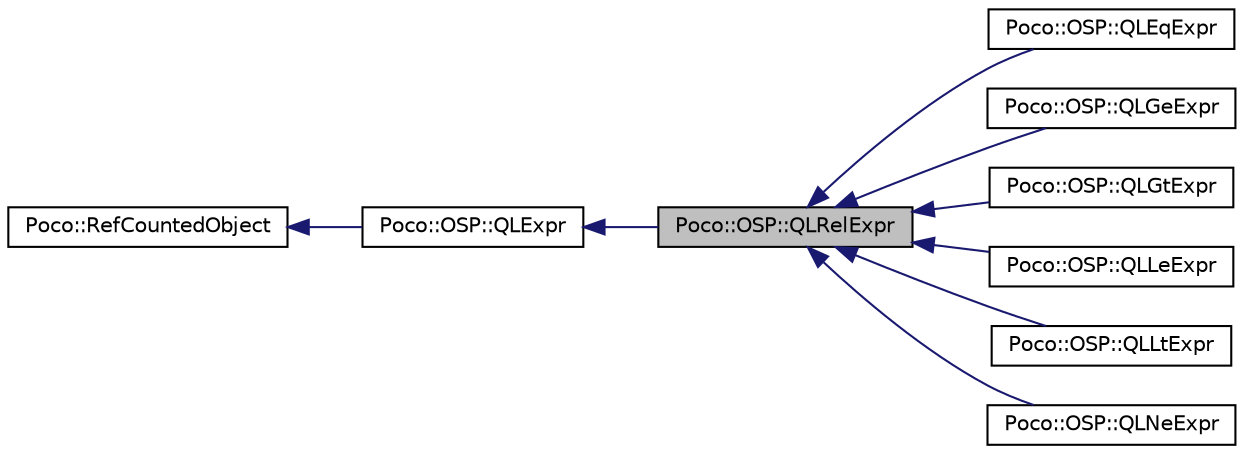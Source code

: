 digraph "Poco::OSP::QLRelExpr"
{
 // LATEX_PDF_SIZE
  edge [fontname="Helvetica",fontsize="10",labelfontname="Helvetica",labelfontsize="10"];
  node [fontname="Helvetica",fontsize="10",shape=record];
  rankdir="LR";
  Node1 [label="Poco::OSP::QLRelExpr",height=0.2,width=0.4,color="black", fillcolor="grey75", style="filled", fontcolor="black",tooltip=" "];
  Node2 -> Node1 [dir="back",color="midnightblue",fontsize="10",style="solid"];
  Node2 [label="Poco::OSP::QLExpr",height=0.2,width=0.4,color="black", fillcolor="white", style="filled",URL="$classPoco_1_1OSP_1_1QLExpr.html",tooltip="The base class for all Query Language expressions."];
  Node3 -> Node2 [dir="back",color="midnightblue",fontsize="10",style="solid"];
  Node3 [label="Poco::RefCountedObject",height=0.2,width=0.4,color="black", fillcolor="white", style="filled",URL="$classPoco_1_1RefCountedObject.html",tooltip=" "];
  Node1 -> Node4 [dir="back",color="midnightblue",fontsize="10",style="solid"];
  Node4 [label="Poco::OSP::QLEqExpr",height=0.2,width=0.4,color="black", fillcolor="white", style="filled",URL="$classPoco_1_1OSP_1_1QLEqExpr.html",tooltip=" "];
  Node1 -> Node5 [dir="back",color="midnightblue",fontsize="10",style="solid"];
  Node5 [label="Poco::OSP::QLGeExpr",height=0.2,width=0.4,color="black", fillcolor="white", style="filled",URL="$classPoco_1_1OSP_1_1QLGeExpr.html",tooltip=" "];
  Node1 -> Node6 [dir="back",color="midnightblue",fontsize="10",style="solid"];
  Node6 [label="Poco::OSP::QLGtExpr",height=0.2,width=0.4,color="black", fillcolor="white", style="filled",URL="$classPoco_1_1OSP_1_1QLGtExpr.html",tooltip=" "];
  Node1 -> Node7 [dir="back",color="midnightblue",fontsize="10",style="solid"];
  Node7 [label="Poco::OSP::QLLeExpr",height=0.2,width=0.4,color="black", fillcolor="white", style="filled",URL="$classPoco_1_1OSP_1_1QLLeExpr.html",tooltip=" "];
  Node1 -> Node8 [dir="back",color="midnightblue",fontsize="10",style="solid"];
  Node8 [label="Poco::OSP::QLLtExpr",height=0.2,width=0.4,color="black", fillcolor="white", style="filled",URL="$classPoco_1_1OSP_1_1QLLtExpr.html",tooltip=" "];
  Node1 -> Node9 [dir="back",color="midnightblue",fontsize="10",style="solid"];
  Node9 [label="Poco::OSP::QLNeExpr",height=0.2,width=0.4,color="black", fillcolor="white", style="filled",URL="$classPoco_1_1OSP_1_1QLNeExpr.html",tooltip=" "];
}
